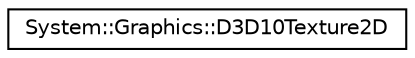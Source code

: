 digraph G
{
  edge [fontname="Helvetica",fontsize="10",labelfontname="Helvetica",labelfontsize="10"];
  node [fontname="Helvetica",fontsize="10",shape=record];
  rankdir="LR";
  Node1 [label="System::Graphics::D3D10Texture2D",height=0.2,width=0.4,color="black", fillcolor="white", style="filled",URL="$class_system_1_1_graphics_1_1_d3_d10_texture2_d.html"];
}
